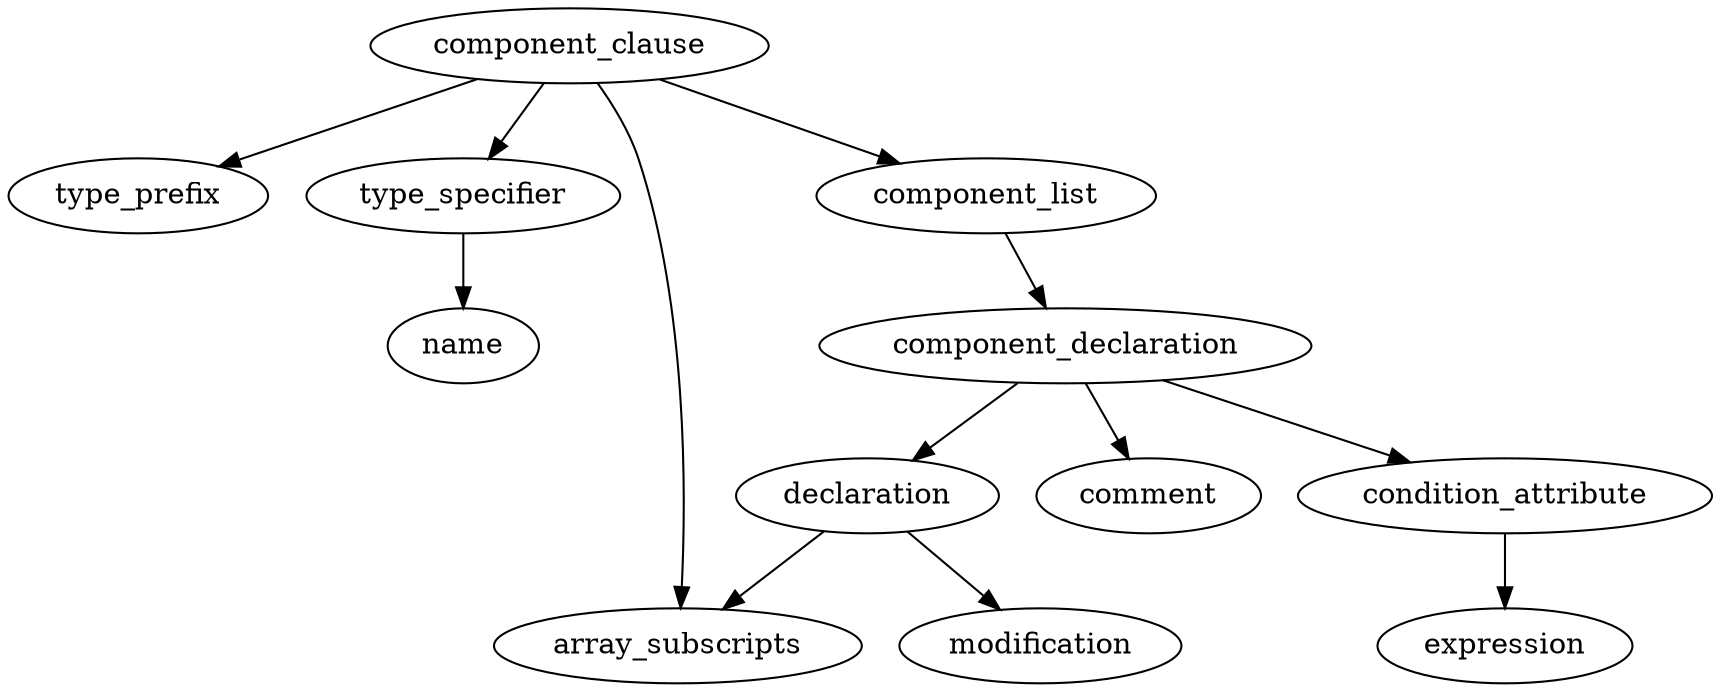 digraph component_clause {
    "component_clause" -> "type_prefix"
    "component_clause" -> "type_specifier"
    "component_clause" -> "array_subscripts"
    "component_clause" -> "component_list"
    "type_specifier" -> "name"
    "component_list" -> "component_declaration"
    "component_declaration" -> "declaration"
    "component_declaration" -> "comment"
    "component_declaration" -> "condition_attribute"
    "condition_attribute" -> "expression"
    "declaration" -> "array_subscripts"
    "declaration" -> "modification"
}
